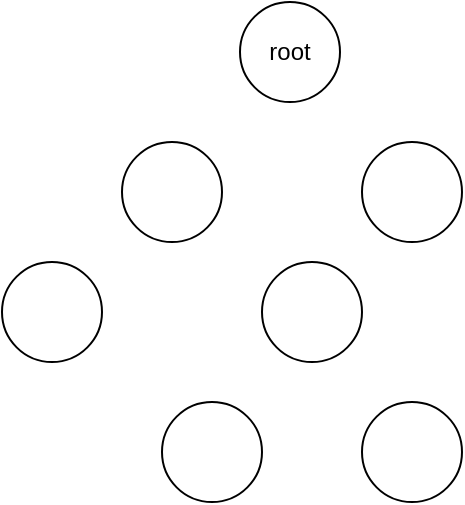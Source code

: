 <mxfile version="20.8.5" type="github"><diagram id="yrK9uavTjPa_yTTO9jQt" name="第 1 页"><mxGraphModel dx="1434" dy="1044" grid="1" gridSize="10" guides="1" tooltips="1" connect="1" arrows="1" fold="1" page="1" pageScale="1" pageWidth="827" pageHeight="1169" math="0" shadow="0"><root><mxCell id="0"/><mxCell id="1" parent="0"/><mxCell id="0VLczRj3c2UmXXNUoKyK-3" value="root" style="ellipse;whiteSpace=wrap;html=1;aspect=fixed;direction=west;" parent="1" vertex="1"><mxGeometry x="389" y="350" width="50" height="50" as="geometry"/></mxCell><mxCell id="0VLczRj3c2UmXXNUoKyK-4" value="" style="ellipse;whiteSpace=wrap;html=1;aspect=fixed;" parent="1" vertex="1"><mxGeometry x="330" y="420" width="50" height="50" as="geometry"/></mxCell><mxCell id="0VLczRj3c2UmXXNUoKyK-5" value="" style="ellipse;whiteSpace=wrap;html=1;aspect=fixed;" parent="1" vertex="1"><mxGeometry x="450" y="420" width="50" height="50" as="geometry"/></mxCell><mxCell id="0VLczRj3c2UmXXNUoKyK-6" value="" style="ellipse;whiteSpace=wrap;html=1;aspect=fixed;" parent="1" vertex="1"><mxGeometry x="270" y="480" width="50" height="50" as="geometry"/></mxCell><mxCell id="0VLczRj3c2UmXXNUoKyK-7" value="" style="ellipse;whiteSpace=wrap;html=1;aspect=fixed;" parent="1" vertex="1"><mxGeometry x="400" y="480" width="50" height="50" as="geometry"/></mxCell><mxCell id="0VLczRj3c2UmXXNUoKyK-8" value="" style="ellipse;whiteSpace=wrap;html=1;aspect=fixed;" parent="1" vertex="1"><mxGeometry x="350" y="550" width="50" height="50" as="geometry"/></mxCell><mxCell id="0VLczRj3c2UmXXNUoKyK-9" value="" style="ellipse;whiteSpace=wrap;html=1;aspect=fixed;" parent="1" vertex="1"><mxGeometry x="450" y="550" width="50" height="50" as="geometry"/></mxCell></root></mxGraphModel></diagram></mxfile>
